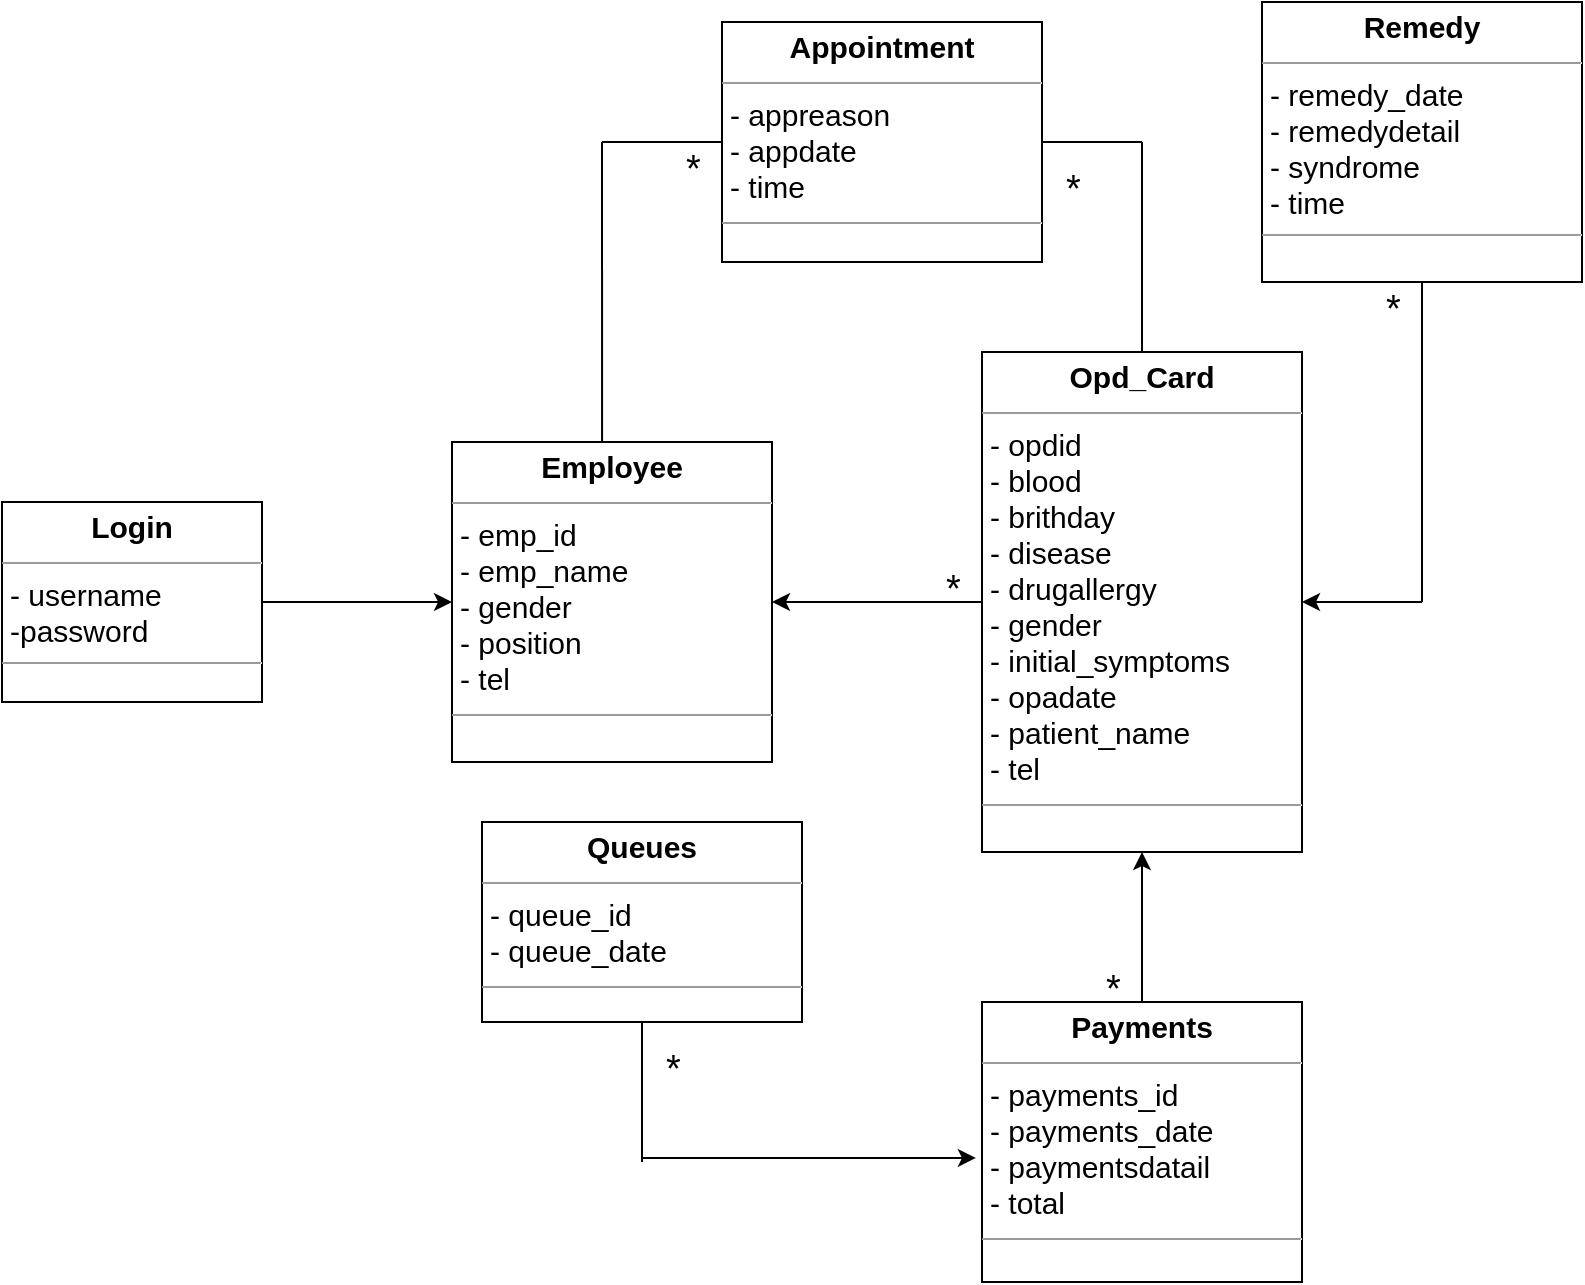 <mxfile version="12.1.9" type="github" pages="1"><diagram id="9hw2w07VDhZBUyov5pk-" name="Page-1"><mxGraphModel dx="969" dy="1614" grid="1" gridSize="10" guides="1" tooltips="1" connect="1" arrows="1" fold="1" page="1" pageScale="1" pageWidth="850" pageHeight="1100" math="0" shadow="0"><root><mxCell id="0"/><mxCell id="1" parent="0"/><mxCell id="tt2XTaAkfBqCqa3Ojq5i-13" style="edgeStyle=orthogonalEdgeStyle;rounded=0;orthogonalLoop=1;jettySize=auto;html=1;exitX=1;exitY=0.5;exitDx=0;exitDy=0;" edge="1" parent="1" source="tt2XTaAkfBqCqa3Ojq5i-5" target="tt2XTaAkfBqCqa3Ojq5i-7"><mxGeometry relative="1" as="geometry"/></mxCell><mxCell id="tt2XTaAkfBqCqa3Ojq5i-5" value="&lt;p style=&quot;margin: 4px 0px 0px ; text-align: center ; font-size: 15px&quot;&gt;&lt;b&gt;&lt;font style=&quot;font-size: 15px&quot;&gt;Login&lt;/font&gt;&lt;/b&gt;&lt;/p&gt;&lt;hr size=&quot;1&quot; style=&quot;font-size: 15px&quot;&gt;&lt;p style=&quot;margin: 0px 0px 0px 4px ; font-size: 15px&quot;&gt;&lt;font style=&quot;font-size: 15px&quot;&gt;- username&lt;/font&gt;&lt;/p&gt;&lt;p style=&quot;margin: 0px 0px 0px 4px ; font-size: 15px&quot;&gt;&lt;font style=&quot;font-size: 15px&quot;&gt;-password&lt;/font&gt;&lt;/p&gt;&lt;hr size=&quot;1&quot;&gt;&lt;p style=&quot;margin: 0px ; margin-left: 4px&quot;&gt;&lt;br&gt;&lt;/p&gt;" style="verticalAlign=top;align=left;overflow=fill;fontSize=12;fontFamily=Helvetica;html=1;" vertex="1" parent="1"><mxGeometry x="40" y="90" width="130" height="100" as="geometry"/></mxCell><mxCell id="tt2XTaAkfBqCqa3Ojq5i-7" value="&lt;p style=&quot;margin: 4px 0px 0px ; text-align: center ; font-size: 15px&quot;&gt;&lt;b&gt;&lt;font style=&quot;font-size: 15px&quot;&gt;Employee&lt;/font&gt;&lt;/b&gt;&lt;/p&gt;&lt;hr size=&quot;1&quot; style=&quot;font-size: 15px&quot;&gt;&lt;p style=&quot;margin: 0px 0px 0px 4px ; font-size: 15px&quot;&gt;&lt;font style=&quot;font-size: 15px&quot;&gt;- emp_id&lt;/font&gt;&lt;/p&gt;&lt;p style=&quot;margin: 0px 0px 0px 4px ; font-size: 15px&quot;&gt;&lt;font style=&quot;font-size: 15px&quot;&gt;- emp_name&lt;/font&gt;&lt;/p&gt;&lt;p style=&quot;margin: 0px 0px 0px 4px ; font-size: 15px&quot;&gt;&lt;font style=&quot;font-size: 15px&quot;&gt;- gender&lt;/font&gt;&lt;/p&gt;&lt;p style=&quot;margin: 0px 0px 0px 4px ; font-size: 15px&quot;&gt;&lt;font style=&quot;font-size: 15px&quot;&gt;- position&lt;/font&gt;&lt;/p&gt;&lt;p style=&quot;margin: 0px 0px 0px 4px ; font-size: 15px&quot;&gt;&lt;font style=&quot;font-size: 15px&quot;&gt;- tel&lt;/font&gt;&lt;/p&gt;&lt;hr size=&quot;1&quot; style=&quot;font-size: 15px&quot;&gt;&lt;p style=&quot;margin: 0px 0px 0px 4px ; font-size: 15px&quot;&gt;&lt;br&gt;&lt;/p&gt;" style="verticalAlign=top;align=left;overflow=fill;fontSize=12;fontFamily=Helvetica;html=1;" vertex="1" parent="1"><mxGeometry x="265" y="60" width="160" height="160" as="geometry"/></mxCell><mxCell id="tt2XTaAkfBqCqa3Ojq5i-15" style="edgeStyle=orthogonalEdgeStyle;rounded=0;orthogonalLoop=1;jettySize=auto;html=1;exitX=0;exitY=0.5;exitDx=0;exitDy=0;entryX=1;entryY=0.5;entryDx=0;entryDy=0;" edge="1" parent="1" source="tt2XTaAkfBqCqa3Ojq5i-8" target="tt2XTaAkfBqCqa3Ojq5i-7"><mxGeometry relative="1" as="geometry"/></mxCell><mxCell id="tt2XTaAkfBqCqa3Ojq5i-8" value="&lt;p style=&quot;margin: 4px 0px 0px ; text-align: center ; font-size: 15px&quot;&gt;&lt;b&gt;&lt;font style=&quot;font-size: 15px&quot;&gt;Opd_Card&lt;/font&gt;&lt;/b&gt;&lt;/p&gt;&lt;hr size=&quot;1&quot; style=&quot;font-size: 15px&quot;&gt;&lt;p style=&quot;margin: 0px 0px 0px 4px ; font-size: 15px&quot;&gt;&lt;font style=&quot;font-size: 15px&quot;&gt;- opdid&lt;/font&gt;&lt;/p&gt;&lt;p style=&quot;margin: 0px 0px 0px 4px ; font-size: 15px&quot;&gt;&lt;font style=&quot;font-size: 15px&quot;&gt;- blood&lt;/font&gt;&lt;/p&gt;&lt;p style=&quot;margin: 0px 0px 0px 4px ; font-size: 15px&quot;&gt;&lt;font style=&quot;font-size: 15px&quot;&gt;- brithday&lt;/font&gt;&lt;/p&gt;&lt;p style=&quot;margin: 0px 0px 0px 4px ; font-size: 15px&quot;&gt;&lt;font style=&quot;font-size: 15px&quot;&gt;- disease&lt;/font&gt;&lt;/p&gt;&lt;p style=&quot;margin: 0px 0px 0px 4px ; font-size: 15px&quot;&gt;&lt;font style=&quot;font-size: 15px&quot;&gt;- drugallergy&lt;/font&gt;&lt;/p&gt;&lt;p style=&quot;margin: 0px 0px 0px 4px ; font-size: 15px&quot;&gt;&lt;font style=&quot;font-size: 15px&quot;&gt;- gender&lt;/font&gt;&lt;/p&gt;&lt;p style=&quot;margin: 0px 0px 0px 4px ; font-size: 15px&quot;&gt;&lt;font style=&quot;font-size: 15px&quot;&gt;- initial_symptoms&lt;/font&gt;&lt;/p&gt;&lt;p style=&quot;margin: 0px 0px 0px 4px ; font-size: 15px&quot;&gt;&lt;font style=&quot;font-size: 15px&quot;&gt;- opadate&lt;/font&gt;&lt;/p&gt;&lt;p style=&quot;margin: 0px 0px 0px 4px ; font-size: 15px&quot;&gt;&lt;font style=&quot;font-size: 15px&quot;&gt;- patient_name&lt;/font&gt;&lt;/p&gt;&lt;p style=&quot;margin: 0px 0px 0px 4px ; font-size: 15px&quot;&gt;&lt;font style=&quot;font-size: 15px&quot;&gt;- tel&lt;/font&gt;&lt;/p&gt;&lt;hr size=&quot;1&quot; style=&quot;font-size: 15px&quot;&gt;&lt;p style=&quot;margin: 0px 0px 0px 4px ; font-size: 15px&quot;&gt;&lt;br&gt;&lt;/p&gt;" style="verticalAlign=top;align=left;overflow=fill;fontSize=12;fontFamily=Helvetica;html=1;" vertex="1" parent="1"><mxGeometry x="530" y="15" width="160" height="250" as="geometry"/></mxCell><mxCell id="tt2XTaAkfBqCqa3Ojq5i-9" value="&lt;p style=&quot;margin: 4px 0px 0px ; text-align: center ; font-size: 15px&quot;&gt;&lt;b&gt;&lt;font style=&quot;font-size: 15px&quot;&gt;Queues&lt;/font&gt;&lt;/b&gt;&lt;/p&gt;&lt;hr size=&quot;1&quot; style=&quot;font-size: 15px&quot;&gt;&lt;p style=&quot;margin: 0px 0px 0px 4px ; font-size: 15px&quot;&gt;&lt;font style=&quot;font-size: 15px&quot;&gt;- queue_id&lt;/font&gt;&lt;/p&gt;&lt;p style=&quot;margin: 0px 0px 0px 4px ; font-size: 15px&quot;&gt;&lt;font style=&quot;font-size: 15px&quot;&gt;- queue_date&lt;/font&gt;&lt;/p&gt;&lt;hr size=&quot;1&quot; style=&quot;font-size: 15px&quot;&gt;&lt;p style=&quot;margin: 0px 0px 0px 4px ; font-size: 15px&quot;&gt;&lt;br&gt;&lt;/p&gt;" style="verticalAlign=top;align=left;overflow=fill;fontSize=12;fontFamily=Helvetica;html=1;" vertex="1" parent="1"><mxGeometry x="280" y="250" width="160" height="100" as="geometry"/></mxCell><mxCell id="tt2XTaAkfBqCqa3Ojq5i-25" style="edgeStyle=orthogonalEdgeStyle;rounded=0;orthogonalLoop=1;jettySize=auto;html=1;exitX=0.5;exitY=0;exitDx=0;exitDy=0;entryX=0.5;entryY=1;entryDx=0;entryDy=0;" edge="1" parent="1" source="tt2XTaAkfBqCqa3Ojq5i-10" target="tt2XTaAkfBqCqa3Ojq5i-8"><mxGeometry relative="1" as="geometry"/></mxCell><mxCell id="tt2XTaAkfBqCqa3Ojq5i-10" value="&lt;p style=&quot;margin: 4px 0px 0px ; text-align: center ; font-size: 15px&quot;&gt;&lt;b&gt;&lt;font style=&quot;font-size: 15px&quot;&gt;Payments&lt;/font&gt;&lt;/b&gt;&lt;/p&gt;&lt;hr size=&quot;1&quot; style=&quot;font-size: 15px&quot;&gt;&lt;p style=&quot;margin: 0px 0px 0px 4px ; font-size: 15px&quot;&gt;&lt;font style=&quot;font-size: 15px&quot;&gt;- payments_id&lt;/font&gt;&lt;/p&gt;&lt;p style=&quot;margin: 0px 0px 0px 4px ; font-size: 15px&quot;&gt;&lt;font style=&quot;font-size: 15px&quot;&gt;- payments_date&lt;/font&gt;&lt;/p&gt;&lt;p style=&quot;margin: 0px 0px 0px 4px ; font-size: 15px&quot;&gt;&lt;font style=&quot;font-size: 15px&quot;&gt;- paymentsdatail&lt;/font&gt;&lt;/p&gt;&lt;p style=&quot;margin: 0px 0px 0px 4px ; font-size: 15px&quot;&gt;&lt;font style=&quot;font-size: 15px&quot;&gt;- total&lt;/font&gt;&lt;/p&gt;&lt;hr size=&quot;1&quot; style=&quot;font-size: 15px&quot;&gt;&lt;p style=&quot;margin: 0px 0px 0px 4px ; font-size: 15px&quot;&gt;&lt;br&gt;&lt;/p&gt;" style="verticalAlign=top;align=left;overflow=fill;fontSize=12;fontFamily=Helvetica;html=1;" vertex="1" parent="1"><mxGeometry x="530" y="340" width="160" height="140" as="geometry"/></mxCell><mxCell id="tt2XTaAkfBqCqa3Ojq5i-11" value="&lt;p style=&quot;margin: 4px 0px 0px ; text-align: center ; font-size: 15px&quot;&gt;&lt;b&gt;&lt;font style=&quot;font-size: 15px&quot;&gt;Remedy&lt;/font&gt;&lt;/b&gt;&lt;/p&gt;&lt;hr size=&quot;1&quot; style=&quot;font-size: 15px&quot;&gt;&lt;p style=&quot;margin: 0px 0px 0px 4px ; font-size: 15px&quot;&gt;&lt;font style=&quot;font-size: 15px&quot;&gt;- remedy_date&lt;/font&gt;&lt;/p&gt;&lt;p style=&quot;margin: 0px 0px 0px 4px ; font-size: 15px&quot;&gt;&lt;font style=&quot;font-size: 15px&quot;&gt;- remedydetail&lt;/font&gt;&lt;/p&gt;&lt;p style=&quot;margin: 0px 0px 0px 4px ; font-size: 15px&quot;&gt;&lt;font style=&quot;font-size: 15px&quot;&gt;- syndrome&lt;/font&gt;&lt;/p&gt;&lt;p style=&quot;margin: 0px 0px 0px 4px ; font-size: 15px&quot;&gt;&lt;font style=&quot;font-size: 15px&quot;&gt;- time&lt;/font&gt;&lt;/p&gt;&lt;hr size=&quot;1&quot;&gt;&lt;p style=&quot;margin: 0px ; margin-left: 4px&quot;&gt;&lt;br&gt;&lt;/p&gt;" style="verticalAlign=top;align=left;overflow=fill;fontSize=12;fontFamily=Helvetica;html=1;" vertex="1" parent="1"><mxGeometry x="670" y="-160" width="160" height="140" as="geometry"/></mxCell><mxCell id="tt2XTaAkfBqCqa3Ojq5i-12" value="&lt;p style=&quot;margin: 4px 0px 0px ; text-align: center ; font-size: 15px&quot;&gt;&lt;b&gt;&lt;font style=&quot;font-size: 15px&quot;&gt;Appointment&lt;/font&gt;&lt;/b&gt;&lt;/p&gt;&lt;hr size=&quot;1&quot; style=&quot;font-size: 15px&quot;&gt;&lt;p style=&quot;margin: 0px 0px 0px 4px ; font-size: 15px&quot;&gt;&lt;font style=&quot;font-size: 15px&quot;&gt;- appreason&lt;/font&gt;&lt;/p&gt;&lt;p style=&quot;margin: 0px 0px 0px 4px ; font-size: 15px&quot;&gt;&lt;font style=&quot;font-size: 15px&quot;&gt;- appdate&lt;/font&gt;&lt;/p&gt;&lt;p style=&quot;margin: 0px 0px 0px 4px ; font-size: 15px&quot;&gt;&lt;font style=&quot;font-size: 15px&quot;&gt;- time&lt;/font&gt;&lt;/p&gt;&lt;hr size=&quot;1&quot; style=&quot;font-size: 15px&quot;&gt;&lt;p style=&quot;margin: 0px 0px 0px 4px ; font-size: 15px&quot;&gt;&lt;br&gt;&lt;/p&gt;" style="verticalAlign=top;align=left;overflow=fill;fontSize=12;fontFamily=Helvetica;html=1;" vertex="1" parent="1"><mxGeometry x="400" y="-150" width="160" height="120" as="geometry"/></mxCell><mxCell id="tt2XTaAkfBqCqa3Ojq5i-18" value="" style="endArrow=none;html=1;exitX=0.5;exitY=0;exitDx=0;exitDy=0;" edge="1" parent="1" source="tt2XTaAkfBqCqa3Ojq5i-8"><mxGeometry width="50" height="50" relative="1" as="geometry"><mxPoint x="610" y="-40" as="sourcePoint"/><mxPoint x="610" y="-90" as="targetPoint"/></mxGeometry></mxCell><mxCell id="tt2XTaAkfBqCqa3Ojq5i-19" value="" style="endArrow=none;html=1;entryX=1;entryY=0.5;entryDx=0;entryDy=0;" edge="1" parent="1" target="tt2XTaAkfBqCqa3Ojq5i-12"><mxGeometry width="50" height="50" relative="1" as="geometry"><mxPoint x="610" y="-90" as="sourcePoint"/><mxPoint x="680" y="-150" as="targetPoint"/></mxGeometry></mxCell><mxCell id="tt2XTaAkfBqCqa3Ojq5i-20" value="" style="endArrow=none;html=1;exitX=0.469;exitY=0;exitDx=0;exitDy=0;exitPerimeter=0;" edge="1" parent="1" source="tt2XTaAkfBqCqa3Ojq5i-7"><mxGeometry width="50" height="50" relative="1" as="geometry"><mxPoint x="210" y="30" as="sourcePoint"/><mxPoint x="340" y="-90" as="targetPoint"/></mxGeometry></mxCell><mxCell id="tt2XTaAkfBqCqa3Ojq5i-21" value="" style="endArrow=none;html=1;entryX=0;entryY=0.5;entryDx=0;entryDy=0;" edge="1" parent="1" target="tt2XTaAkfBqCqa3Ojq5i-12"><mxGeometry width="50" height="50" relative="1" as="geometry"><mxPoint x="340" y="-90" as="sourcePoint"/><mxPoint x="340" y="-110" as="targetPoint"/></mxGeometry></mxCell><mxCell id="tt2XTaAkfBqCqa3Ojq5i-23" value="" style="endArrow=none;html=1;entryX=0.5;entryY=1;entryDx=0;entryDy=0;" edge="1" parent="1" target="tt2XTaAkfBqCqa3Ojq5i-11"><mxGeometry width="50" height="50" relative="1" as="geometry"><mxPoint x="750" y="140" as="sourcePoint"/><mxPoint x="770" y="40" as="targetPoint"/></mxGeometry></mxCell><mxCell id="tt2XTaAkfBqCqa3Ojq5i-24" value="" style="endArrow=classic;html=1;" edge="1" parent="1" target="tt2XTaAkfBqCqa3Ojq5i-8"><mxGeometry width="50" height="50" relative="1" as="geometry"><mxPoint x="750" y="140" as="sourcePoint"/><mxPoint x="760" y="170" as="targetPoint"/></mxGeometry></mxCell><mxCell id="tt2XTaAkfBqCqa3Ojq5i-26" value="" style="endArrow=none;html=1;entryX=0.5;entryY=1;entryDx=0;entryDy=0;" edge="1" parent="1" target="tt2XTaAkfBqCqa3Ojq5i-9"><mxGeometry width="50" height="50" relative="1" as="geometry"><mxPoint x="360" y="420" as="sourcePoint"/><mxPoint x="360" y="420" as="targetPoint"/></mxGeometry></mxCell><mxCell id="tt2XTaAkfBqCqa3Ojq5i-27" value="" style="endArrow=classic;html=1;entryX=-0.019;entryY=0.557;entryDx=0;entryDy=0;entryPerimeter=0;" edge="1" parent="1" target="tt2XTaAkfBqCqa3Ojq5i-10"><mxGeometry width="50" height="50" relative="1" as="geometry"><mxPoint x="360" y="418" as="sourcePoint"/><mxPoint x="420" y="470" as="targetPoint"/></mxGeometry></mxCell><mxCell id="tt2XTaAkfBqCqa3Ojq5i-29" value="&lt;font style=&quot;font-size: 19px&quot;&gt;*&lt;/font&gt;" style="text;html=1;resizable=0;points=[];autosize=1;align=left;verticalAlign=top;spacingTop=-4;" vertex="1" parent="1"><mxGeometry x="510" y="120" width="20" height="20" as="geometry"/></mxCell><mxCell id="tt2XTaAkfBqCqa3Ojq5i-30" value="&lt;font style=&quot;font-size: 19px&quot;&gt;*&lt;/font&gt;" style="text;html=1;resizable=0;points=[];autosize=1;align=left;verticalAlign=top;spacingTop=-4;" vertex="1" parent="1"><mxGeometry x="370" y="360" width="20" height="20" as="geometry"/></mxCell><mxCell id="tt2XTaAkfBqCqa3Ojq5i-31" value="&lt;font style=&quot;font-size: 19px&quot;&gt;*&lt;/font&gt;" style="text;html=1;resizable=0;points=[];autosize=1;align=left;verticalAlign=top;spacingTop=-4;" vertex="1" parent="1"><mxGeometry x="590" y="320" width="20" height="20" as="geometry"/></mxCell><mxCell id="tt2XTaAkfBqCqa3Ojq5i-32" value="&lt;font style=&quot;font-size: 19px&quot;&gt;*&lt;/font&gt;" style="text;html=1;resizable=0;points=[];autosize=1;align=left;verticalAlign=top;spacingTop=-4;" vertex="1" parent="1"><mxGeometry x="730" y="-20.5" width="20" height="20" as="geometry"/></mxCell><mxCell id="tt2XTaAkfBqCqa3Ojq5i-35" value="&lt;font style=&quot;font-size: 19px&quot;&gt;*&lt;/font&gt;" style="text;html=1;resizable=0;points=[];autosize=1;align=left;verticalAlign=top;spacingTop=-4;" vertex="1" parent="1"><mxGeometry x="570" y="-80" width="20" height="20" as="geometry"/></mxCell><mxCell id="tt2XTaAkfBqCqa3Ojq5i-36" value="&lt;font style=&quot;font-size: 19px&quot;&gt;*&lt;/font&gt;" style="text;html=1;resizable=0;points=[];autosize=1;align=left;verticalAlign=top;spacingTop=-4;" vertex="1" parent="1"><mxGeometry x="380" y="-90" width="20" height="20" as="geometry"/></mxCell></root></mxGraphModel></diagram></mxfile>